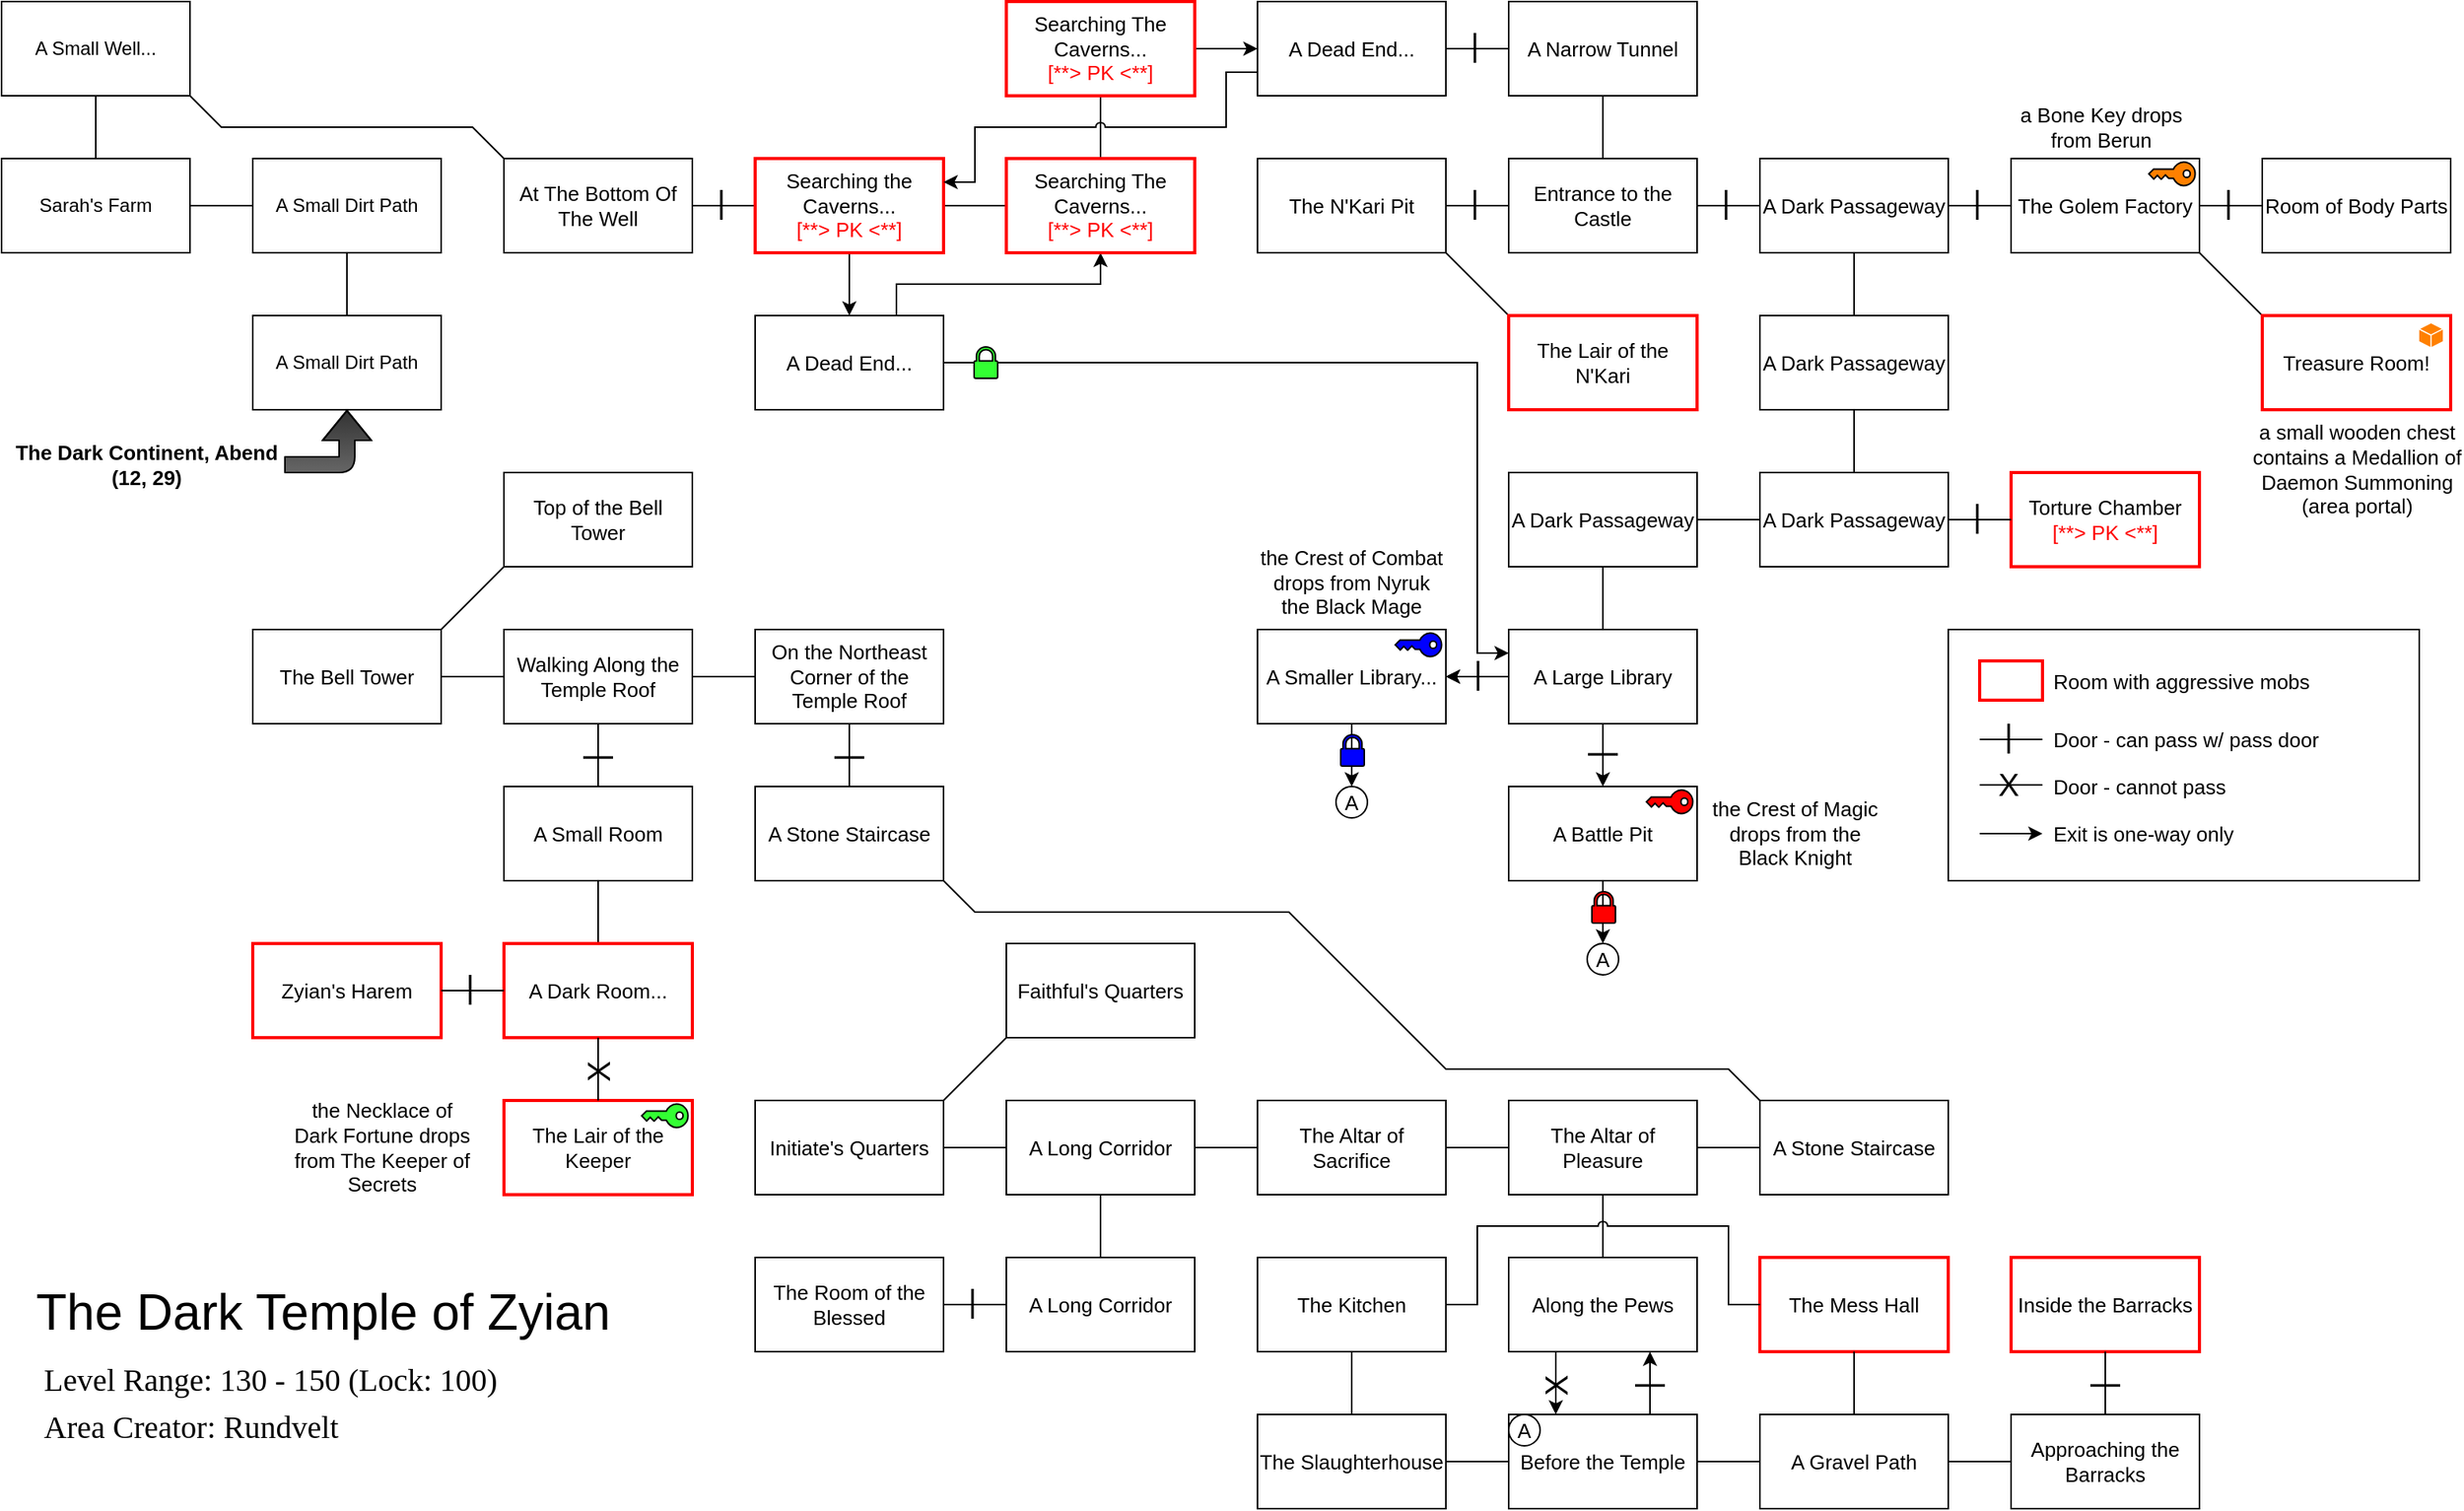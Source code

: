 <mxfile scale="1" border="10">
    <diagram id="r4j8OCH8LPA5-8JfiloW" name="Page-1">
        <mxGraphModel dx="1762" dy="1539" grid="0" gridSize="5" guides="1" tooltips="1" connect="1" arrows="0" fold="1" page="0" pageScale="1" pageWidth="1600" pageHeight="1000" background="#ffffff" math="0" shadow="0">
            <root>
                <mxCell id="0"/>
                <mxCell id="1" parent="0"/>
                <mxCell id="0A_by2eqg8Z_qzjbImg3-26" value="&lt;div style=&quot;font-size: 32px&quot;&gt;The Dark Temple of Zyian&lt;/div&gt;" style="text;html=1;strokeColor=none;fillColor=none;align=left;verticalAlign=middle;whiteSpace=wrap;rounded=0;fontSize=32;fontColor=#000000;" parent="1" vertex="1">
                    <mxGeometry x="20" y="820" width="400" height="30" as="geometry"/>
                </mxCell>
                <mxCell id="205" value="&lt;font style=&quot;font-size: 20px&quot; face=&quot;Tahoma&quot;&gt;Level Range: 130 - 150 (Lock: 100)&lt;/font&gt;" style="text;html=1;strokeColor=none;fillColor=none;align=left;verticalAlign=middle;whiteSpace=wrap;rounded=0;" parent="1" vertex="1">
                    <mxGeometry x="25" y="867" width="355" height="20" as="geometry"/>
                </mxCell>
                <mxCell id="206" value="&lt;font style=&quot;font-size: 20px&quot; face=&quot;Tahoma&quot;&gt;Area Creator: Rundvelt&lt;/font&gt;" style="text;html=1;strokeColor=none;fillColor=none;align=left;verticalAlign=middle;whiteSpace=wrap;rounded=0;" parent="1" vertex="1">
                    <mxGeometry x="25" y="897" width="250" height="20" as="geometry"/>
                </mxCell>
                <mxCell id="258" style="edgeStyle=orthogonalEdgeStyle;rounded=0;orthogonalLoop=1;jettySize=auto;html=1;exitX=0.5;exitY=0;exitDx=0;exitDy=0;entryX=0.5;entryY=1;entryDx=0;entryDy=0;endArrow=none;endFill=0;" edge="1" parent="1" source="255" target="256">
                    <mxGeometry relative="1" as="geometry"/>
                </mxCell>
                <object label="A Small Dirt Path" placeholders="1" room="726" healrate="100" manarate="100" sector="field" tags="nomobs" id="255">
                    <mxCell style="rounded=0;whiteSpace=wrap;html=1;" vertex="1" parent="1">
                        <mxGeometry x="160" y="200" width="120" height="60" as="geometry"/>
                    </mxCell>
                </object>
                <mxCell id="260" style="edgeStyle=orthogonalEdgeStyle;rounded=0;orthogonalLoop=1;jettySize=auto;html=1;exitX=0;exitY=0.5;exitDx=0;exitDy=0;entryX=1;entryY=0.5;entryDx=0;entryDy=0;endArrow=none;endFill=0;" edge="1" parent="1" source="256" target="259">
                    <mxGeometry relative="1" as="geometry"/>
                </mxCell>
                <object label="A Small Dirt Path" placeholders="1" room="727" healrate="100" manarate="100" sector="field" id="256">
                    <mxCell style="rounded=0;whiteSpace=wrap;html=1;" vertex="1" parent="1">
                        <mxGeometry x="160" y="100" width="120" height="60" as="geometry"/>
                    </mxCell>
                </object>
                <mxCell id="262" style="edgeStyle=orthogonalEdgeStyle;rounded=0;orthogonalLoop=1;jettySize=auto;html=1;exitX=0.5;exitY=0;exitDx=0;exitDy=0;entryX=0.5;entryY=1;entryDx=0;entryDy=0;endArrow=none;endFill=0;" edge="1" parent="1" source="259" target="261">
                    <mxGeometry relative="1" as="geometry"/>
                </mxCell>
                <object label="Sarah's Farm" placeholders="1" room="728" healrate="100" manarate="100" sector="field" id="259">
                    <mxCell style="rounded=0;whiteSpace=wrap;html=1;" vertex="1" parent="1">
                        <mxGeometry y="100" width="120" height="60" as="geometry"/>
                    </mxCell>
                </object>
                <mxCell id="426" style="edgeStyle=none;rounded=0;jumpStyle=arc;orthogonalLoop=1;jettySize=auto;html=1;exitX=1;exitY=1;exitDx=0;exitDy=0;entryX=0;entryY=0;entryDx=0;entryDy=0;fontSize=13;startArrow=none;startFill=0;endArrow=none;endFill=0;strokeColor=#000000;fillColor=none;gradientColor=none;" edge="1" parent="1" source="261" target="265">
                    <mxGeometry relative="1" as="geometry">
                        <Array as="points">
                            <mxPoint x="140" y="80"/>
                            <mxPoint x="300" y="80"/>
                        </Array>
                    </mxGeometry>
                </mxCell>
                <object label="A Small Well..." placeholders="1" room="729" healrate="100" manarate="100" sector="field" id="261">
                    <mxCell style="rounded=0;whiteSpace=wrap;html=1;" vertex="1" parent="1">
                        <mxGeometry width="120" height="60" as="geometry"/>
                    </mxCell>
                </object>
                <mxCell id="264" style="edgeStyle=orthogonalEdgeStyle;rounded=1;orthogonalLoop=1;jettySize=auto;html=1;exitX=1;exitY=0.5;exitDx=0;exitDy=0;entryX=0.5;entryY=1;entryDx=0;entryDy=0;fontSize=13;endArrow=block;endFill=0;shape=flexArrow;fillColor=#333333;gradientColor=#666666;" edge="1" parent="1" source="263" target="255">
                    <mxGeometry relative="1" as="geometry"/>
                </mxCell>
                <mxCell id="263" value="The Dark Continent, Abend&lt;br style=&quot;font-size: 13px;&quot;&gt;(12, 29)" style="text;html=1;strokeColor=none;fillColor=none;align=center;verticalAlign=middle;whiteSpace=wrap;rounded=0;fontStyle=1;fontSize=13;" vertex="1" parent="1">
                    <mxGeometry x="5" y="275" width="175" height="40" as="geometry"/>
                </mxCell>
                <object label="At The Bottom Of The Well" placeholders="1" room="730" healrate="100" manarate="100" sector="underground" tags="nomobs" id="265">
                    <mxCell style="rounded=0;whiteSpace=wrap;html=1;fontSize=13;" vertex="1" parent="1">
                        <mxGeometry x="320" y="100" width="120" height="60" as="geometry"/>
                    </mxCell>
                </object>
                <object label="" passable="true" id="275">
                    <mxCell style="endArrow=none;html=1;rounded=0;shadow=0;sketch=0;fontSize=13;jumpStyle=none;jumpSize=6;verticalAlign=middle;horizontal=1;endFill=0;fillColor=none;gradientColor=none;strokeColor=#000000;exitX=1;exitY=0.5;exitDx=0;exitDy=0;entryX=0;entryY=0.5;entryDx=0;entryDy=0;" edge="1" parent="1" source="265" target="277">
                        <mxGeometry relative="1" as="geometry">
                            <mxPoint x="570" y="260" as="sourcePoint"/>
                            <mxPoint x="455" y="185" as="targetPoint"/>
                        </mxGeometry>
                    </mxCell>
                </object>
                <mxCell id="276" value="&lt;div style=&quot;font-size: 20px;&quot;&gt;|&lt;/div&gt;" style="edgeLabel;resizable=0;html=1;align=center;verticalAlign=middle;fontSize=20;strokeColor=#630000;strokeWidth=1;fillColor=#FF0000;gradientColor=none;horizontal=1;labelBackgroundColor=none;direction=south;rotation=0;" connectable="0" vertex="1" parent="275">
                    <mxGeometry relative="1" as="geometry">
                        <mxPoint x="-2" y="-3" as="offset"/>
                    </mxGeometry>
                </mxCell>
                <mxCell id="279" style="edgeStyle=orthogonalEdgeStyle;rounded=0;orthogonalLoop=1;jettySize=auto;html=1;exitX=0.5;exitY=1;exitDx=0;exitDy=0;entryX=0.5;entryY=0;entryDx=0;entryDy=0;fontSize=13;endArrow=classic;endFill=1;strokeColor=#000000;fillColor=none;gradientColor=none;" edge="1" parent="1" source="277" target="278">
                    <mxGeometry relative="1" as="geometry"/>
                </mxCell>
                <mxCell id="421" style="edgeStyle=none;rounded=0;jumpStyle=arc;orthogonalLoop=1;jettySize=auto;html=1;exitX=1;exitY=0.5;exitDx=0;exitDy=0;entryX=0;entryY=0.5;entryDx=0;entryDy=0;fontSize=13;startArrow=none;startFill=0;endArrow=none;endFill=0;strokeColor=#000000;fillColor=none;gradientColor=none;" edge="1" parent="1" source="277" target="281">
                    <mxGeometry relative="1" as="geometry"/>
                </mxCell>
                <object label="Searching the Caverns...&lt;br&gt;&lt;font color=&quot;#ff0000&quot;&gt;[**&amp;gt; PK &amp;lt;**]&lt;/font&gt;" placeholders="1" room="731" healrate="100" manarate="100" sector="cave" tags="prison pk nosummon" id="277">
                    <mxCell style="rounded=0;whiteSpace=wrap;html=1;fontSize=13;strokeColor=#FF0000;strokeWidth=2;" vertex="1" parent="1">
                        <mxGeometry x="480" y="100" width="120" height="60" as="geometry"/>
                    </mxCell>
                </object>
                <mxCell id="283" style="edgeStyle=orthogonalEdgeStyle;rounded=0;orthogonalLoop=1;jettySize=auto;html=1;exitX=0.75;exitY=0;exitDx=0;exitDy=0;entryX=0.5;entryY=1;entryDx=0;entryDy=0;fontSize=13;endArrow=classic;endFill=1;strokeColor=#000000;fillColor=none;gradientColor=none;" edge="1" parent="1" source="278" target="281">
                    <mxGeometry relative="1" as="geometry"/>
                </mxCell>
                <object label="A Dead End..." placeholders="1" room="735" healrate="100" manarate="100" sector="cave" tags="nomobs" id="278">
                    <mxCell style="rounded=0;whiteSpace=wrap;html=1;fontSize=13;" vertex="1" parent="1">
                        <mxGeometry x="480" y="200" width="120" height="60" as="geometry"/>
                    </mxCell>
                </object>
                <mxCell id="285" style="edgeStyle=orthogonalEdgeStyle;rounded=0;orthogonalLoop=1;jettySize=auto;html=1;exitX=0.5;exitY=0;exitDx=0;exitDy=0;entryX=0.5;entryY=1;entryDx=0;entryDy=0;fontSize=13;endArrow=none;endFill=0;strokeColor=#000000;fillColor=none;gradientColor=none;" edge="1" parent="1" source="281" target="284">
                    <mxGeometry relative="1" as="geometry"/>
                </mxCell>
                <object label="Searching The Caverns...&lt;br&gt;&lt;font color=&quot;#ff0000&quot;&gt;[**&amp;gt; PK &amp;lt;**]&lt;/font&gt;" placeholders="1" room="732" healrate="100" manarate="100" sector="cave" tags="norecall prison pk nosummon" id="281">
                    <mxCell style="rounded=0;whiteSpace=wrap;html=1;fontSize=13;strokeColor=#FF0000;strokeWidth=2;" vertex="1" parent="1">
                        <mxGeometry x="640" y="100" width="120" height="60" as="geometry"/>
                    </mxCell>
                </object>
                <mxCell id="287" style="edgeStyle=orthogonalEdgeStyle;rounded=0;orthogonalLoop=1;jettySize=auto;html=1;exitX=1;exitY=0.5;exitDx=0;exitDy=0;entryX=0;entryY=0.5;entryDx=0;entryDy=0;fontSize=13;endArrow=classic;endFill=1;strokeColor=#000000;fillColor=none;gradientColor=none;" edge="1" parent="1" source="284" target="286">
                    <mxGeometry relative="1" as="geometry"/>
                </mxCell>
                <object label="Searching The Caverns...&lt;br&gt;&lt;font color=&quot;#ff0000&quot;&gt;[**&amp;gt; PK &amp;lt;**]&lt;/font&gt;" placeholders="1" room="733" healrate="100" manarate="100" sector="cave" tags="prison pk nosummon" id="284">
                    <mxCell style="rounded=0;whiteSpace=wrap;html=1;fontSize=13;strokeColor=#FF0000;strokeWidth=2;" vertex="1" parent="1">
                        <mxGeometry x="640" width="120" height="60" as="geometry"/>
                    </mxCell>
                </object>
                <mxCell id="288" style="edgeStyle=orthogonalEdgeStyle;rounded=0;orthogonalLoop=1;jettySize=auto;html=1;exitX=0;exitY=0.75;exitDx=0;exitDy=0;entryX=1;entryY=0.25;entryDx=0;entryDy=0;fontSize=13;endArrow=classic;endFill=1;strokeColor=#000000;fillColor=none;gradientColor=none;jumpStyle=arc;" edge="1" parent="1" source="286" target="277">
                    <mxGeometry relative="1" as="geometry">
                        <Array as="points">
                            <mxPoint x="780" y="45"/>
                            <mxPoint x="780" y="80"/>
                            <mxPoint x="620" y="80"/>
                            <mxPoint x="620" y="115"/>
                        </Array>
                    </mxGeometry>
                </mxCell>
                <object label="A Dead End..." placeholders="1" room="734" healrate="100" manarate="100" sector="cave" tags="nomobs nosummon" id="286">
                    <mxCell style="rounded=0;whiteSpace=wrap;html=1;fontSize=13;" vertex="1" parent="1">
                        <mxGeometry x="800" width="120" height="60" as="geometry"/>
                    </mxCell>
                </object>
                <object label="" passable="false" pickable="false" key="??" id="289">
                    <mxCell style="endArrow=classic;html=1;rounded=0;shadow=0;sketch=0;jumpStyle=none;exitX=1;exitY=0.5;exitDx=0;exitDy=0;endFill=1;fontSize=13;fillColor=none;gradientColor=none;strokeColor=#000000;entryX=0;entryY=0.25;entryDx=0;entryDy=0;edgeStyle=orthogonalEdgeStyle;" edge="1" parent="1" source="278" target="328">
                        <mxGeometry relative="1" as="geometry">
                            <mxPoint x="680" y="315" as="sourcePoint"/>
                            <mxPoint x="640" y="230" as="targetPoint"/>
                            <Array as="points">
                                <mxPoint x="940" y="230"/>
                                <mxPoint x="940" y="415"/>
                            </Array>
                        </mxGeometry>
                    </mxCell>
                </object>
                <mxCell id="290" value="" style="shape=mxgraph.office.security.lock_protected;html=1;outlineConnect=0;strokeWidth=1;fillColor=#33FF33;" vertex="1" parent="289">
                    <mxGeometry width="15" height="20" relative="1" as="geometry">
                        <mxPoint x="-253" y="-10" as="offset"/>
                    </mxGeometry>
                </mxCell>
                <object label="" passable="true" id="292">
                    <mxCell style="endArrow=none;html=1;rounded=0;shadow=0;sketch=0;fontSize=13;jumpStyle=none;jumpSize=6;verticalAlign=middle;horizontal=1;endFill=0;fillColor=none;gradientColor=none;strokeColor=#000000;exitX=1;exitY=0.5;exitDx=0;exitDy=0;entryX=0;entryY=0.5;entryDx=0;entryDy=0;" edge="1" parent="1" source="286" target="294">
                        <mxGeometry relative="1" as="geometry">
                            <mxPoint x="835" y="214.5" as="sourcePoint"/>
                            <mxPoint x="965" y="214.5" as="targetPoint"/>
                        </mxGeometry>
                    </mxCell>
                </object>
                <mxCell id="293" value="&lt;div style=&quot;font-size: 20px;&quot;&gt;|&lt;/div&gt;" style="edgeLabel;resizable=0;html=1;align=center;verticalAlign=middle;fontSize=20;strokeColor=#630000;strokeWidth=1;fillColor=#FF0000;gradientColor=none;horizontal=1;labelBackgroundColor=none;direction=south;rotation=0;" connectable="0" vertex="1" parent="292">
                    <mxGeometry relative="1" as="geometry">
                        <mxPoint x="-2" y="-3" as="offset"/>
                    </mxGeometry>
                </mxCell>
                <object label="A Narrow Tunnel" placeholders="1" room="737" healrate="100" manarate="100" sector="underground" id="294">
                    <mxCell style="rounded=0;whiteSpace=wrap;html=1;fontSize=13;" vertex="1" parent="1">
                        <mxGeometry x="960" width="120" height="60" as="geometry"/>
                    </mxCell>
                </object>
                <mxCell id="296" style="edgeStyle=orthogonalEdgeStyle;rounded=0;jumpStyle=arc;orthogonalLoop=1;jettySize=auto;html=1;exitX=0.5;exitY=0;exitDx=0;exitDy=0;entryX=0.5;entryY=1;entryDx=0;entryDy=0;fontSize=13;endArrow=none;endFill=0;strokeColor=#000000;fillColor=none;gradientColor=none;" edge="1" parent="1" source="295" target="294">
                    <mxGeometry relative="1" as="geometry"/>
                </mxCell>
                <object label="Entrance to the Castle" placeholders="1" room="759" healrate="100" manarate="100" sector="underground" tags="nomobs indoors" id="295">
                    <mxCell style="rounded=0;whiteSpace=wrap;html=1;fontSize=13;" vertex="1" parent="1">
                        <mxGeometry x="960" y="100" width="120" height="60" as="geometry"/>
                    </mxCell>
                </object>
                <mxCell id="316" style="rounded=0;jumpStyle=arc;orthogonalLoop=1;jettySize=auto;html=1;exitX=1;exitY=1;exitDx=0;exitDy=0;entryX=0;entryY=0;entryDx=0;entryDy=0;fontSize=13;endArrow=none;endFill=0;strokeColor=#000000;fillColor=none;gradientColor=none;" edge="1" parent="1" source="301" target="307">
                    <mxGeometry relative="1" as="geometry"/>
                </mxCell>
                <object label="The N'Kari Pit" placeholders="1" room="760" healrate="100" manarate="100" sector="cave" id="301">
                    <mxCell style="rounded=0;whiteSpace=wrap;html=1;fontSize=13;" vertex="1" parent="1">
                        <mxGeometry x="800" y="100" width="120" height="60" as="geometry"/>
                    </mxCell>
                </object>
                <object label="A Dark Passageway" placeholders="1" room="762" healrate="100" manarate="100" sector="underground" id="302">
                    <mxCell style="rounded=0;whiteSpace=wrap;html=1;fontSize=13;" vertex="1" parent="1">
                        <mxGeometry x="1120" y="100" width="120" height="60" as="geometry"/>
                    </mxCell>
                </object>
                <object label="" passable="true" id="303">
                    <mxCell style="endArrow=none;html=1;rounded=0;shadow=0;sketch=0;fontSize=13;jumpStyle=none;jumpSize=6;verticalAlign=middle;horizontal=1;endFill=0;fillColor=none;gradientColor=none;strokeColor=#000000;exitX=1;exitY=0.5;exitDx=0;exitDy=0;entryX=0;entryY=0.5;entryDx=0;entryDy=0;" edge="1" parent="1" source="301" target="295">
                        <mxGeometry relative="1" as="geometry">
                            <mxPoint x="635" y="330" as="sourcePoint"/>
                            <mxPoint x="765" y="330" as="targetPoint"/>
                        </mxGeometry>
                    </mxCell>
                </object>
                <mxCell id="304" value="&lt;div style=&quot;font-size: 20px;&quot;&gt;|&lt;/div&gt;" style="edgeLabel;resizable=0;html=1;align=center;verticalAlign=middle;fontSize=20;strokeColor=#630000;strokeWidth=1;fillColor=#FF0000;gradientColor=none;horizontal=1;labelBackgroundColor=none;direction=south;rotation=0;" connectable="0" vertex="1" parent="303">
                    <mxGeometry relative="1" as="geometry">
                        <mxPoint x="-2" y="-3" as="offset"/>
                    </mxGeometry>
                </mxCell>
                <object label="" passable="true" id="305">
                    <mxCell style="endArrow=none;html=1;rounded=0;shadow=0;sketch=0;fontSize=13;jumpStyle=none;jumpSize=6;verticalAlign=middle;horizontal=1;endFill=0;fillColor=none;gradientColor=none;strokeColor=#000000;exitX=1;exitY=0.5;exitDx=0;exitDy=0;entryX=0;entryY=0.5;entryDx=0;entryDy=0;" edge="1" parent="1" source="295" target="302">
                        <mxGeometry relative="1" as="geometry">
                            <mxPoint x="635" y="330" as="sourcePoint"/>
                            <mxPoint x="765" y="330" as="targetPoint"/>
                        </mxGeometry>
                    </mxCell>
                </object>
                <mxCell id="306" value="&lt;div style=&quot;font-size: 20px;&quot;&gt;|&lt;/div&gt;" style="edgeLabel;resizable=0;html=1;align=center;verticalAlign=middle;fontSize=20;strokeColor=#630000;strokeWidth=1;fillColor=#FF0000;gradientColor=none;horizontal=1;labelBackgroundColor=none;direction=south;rotation=0;" connectable="0" vertex="1" parent="305">
                    <mxGeometry relative="1" as="geometry">
                        <mxPoint x="-2" y="-3" as="offset"/>
                    </mxGeometry>
                </mxCell>
                <object label="The Lair of the N'Kari" placeholders="1" room="761" healrate="100" manarate="100" sector="inside" id="307">
                    <mxCell style="rounded=0;whiteSpace=wrap;html=1;fontSize=13;strokeColor=#FF0000;strokeWidth=2;" vertex="1" parent="1">
                        <mxGeometry x="960" y="200" width="120" height="60" as="geometry"/>
                    </mxCell>
                </object>
                <mxCell id="315" style="edgeStyle=none;rounded=0;jumpStyle=arc;orthogonalLoop=1;jettySize=auto;html=1;exitX=1;exitY=1;exitDx=0;exitDy=0;entryX=0;entryY=0;entryDx=0;entryDy=0;fontSize=13;endArrow=none;endFill=0;strokeColor=#000000;fillColor=none;gradientColor=none;" edge="1" parent="1" source="310" target="314">
                    <mxGeometry relative="1" as="geometry"/>
                </mxCell>
                <object label="The Golem Factory" placeholders="1" room="763" healrate="100" manarate="100" sector="underground" tags="indoors" id="310">
                    <mxCell style="rounded=0;whiteSpace=wrap;html=1;fontSize=13;strokeWidth=1;" vertex="1" parent="1">
                        <mxGeometry x="1280" y="100" width="120" height="60" as="geometry"/>
                    </mxCell>
                </object>
                <object label="" passable="true" id="311">
                    <mxCell style="endArrow=none;html=1;rounded=0;shadow=0;sketch=0;fontSize=13;jumpStyle=none;jumpSize=6;verticalAlign=middle;horizontal=1;endFill=0;fillColor=none;gradientColor=none;strokeColor=#000000;exitX=1;exitY=0.5;exitDx=0;exitDy=0;entryX=0;entryY=0.5;entryDx=0;entryDy=0;" edge="1" parent="1" source="302" target="310">
                        <mxGeometry relative="1" as="geometry">
                            <mxPoint x="1055" y="320" as="sourcePoint"/>
                            <mxPoint x="1185" y="320" as="targetPoint"/>
                        </mxGeometry>
                    </mxCell>
                </object>
                <mxCell id="312" value="&lt;div style=&quot;font-size: 20px;&quot;&gt;|&lt;/div&gt;" style="edgeLabel;resizable=0;html=1;align=center;verticalAlign=middle;fontSize=20;strokeColor=#630000;strokeWidth=1;fillColor=#FF0000;gradientColor=none;horizontal=1;labelBackgroundColor=none;direction=south;rotation=0;" connectable="0" vertex="1" parent="311">
                    <mxGeometry relative="1" as="geometry">
                        <mxPoint x="-2" y="-3" as="offset"/>
                    </mxGeometry>
                </mxCell>
                <mxCell id="320" style="edgeStyle=none;rounded=0;jumpStyle=arc;orthogonalLoop=1;jettySize=auto;html=1;exitX=0.5;exitY=0;exitDx=0;exitDy=0;entryX=0.5;entryY=1;entryDx=0;entryDy=0;fontSize=13;endArrow=none;endFill=0;strokeColor=#000000;fillColor=none;gradientColor=none;" edge="1" parent="1" source="313" target="302">
                    <mxGeometry relative="1" as="geometry"/>
                </mxCell>
                <object label="A Dark Passageway" placeholders="1" room="765" healrate="100" manarate="100" sector="underground" id="313">
                    <mxCell style="rounded=0;whiteSpace=wrap;html=1;fontSize=13;strokeColor=#000000;strokeWidth=1;" vertex="1" parent="1">
                        <mxGeometry x="1120" y="200" width="120" height="60" as="geometry"/>
                    </mxCell>
                </object>
                <object label="Treasure Room!" placeholders="1" room="772" healrate="100" manarate="100" sector="inside" id="314">
                    <mxCell style="rounded=0;whiteSpace=wrap;html=1;fontSize=13;strokeWidth=2;strokeColor=#FF0000;" vertex="1" parent="1">
                        <mxGeometry x="1440" y="200" width="120" height="60" as="geometry"/>
                    </mxCell>
                </object>
                <object label="Room of Body Parts" placeholders="1" room="738" healrate="100" manarate="100" sector="underground" tags="nomobs indoors" id="317">
                    <mxCell style="rounded=0;whiteSpace=wrap;html=1;fontSize=13;strokeColor=#000000;strokeWidth=1;" vertex="1" parent="1">
                        <mxGeometry x="1440" y="100" width="120" height="60" as="geometry"/>
                    </mxCell>
                </object>
                <object label="" passable="true" id="318">
                    <mxCell style="endArrow=none;html=1;rounded=0;shadow=0;sketch=0;fontSize=13;jumpStyle=none;jumpSize=6;verticalAlign=middle;horizontal=1;endFill=0;fillColor=none;gradientColor=none;strokeColor=#000000;exitX=1;exitY=0.5;exitDx=0;exitDy=0;entryX=0;entryY=0.5;entryDx=0;entryDy=0;" edge="1" parent="1" source="310" target="317">
                        <mxGeometry relative="1" as="geometry">
                            <mxPoint x="1055" y="320" as="sourcePoint"/>
                            <mxPoint x="1185" y="320" as="targetPoint"/>
                        </mxGeometry>
                    </mxCell>
                </object>
                <mxCell id="319" value="&lt;div style=&quot;font-size: 20px;&quot;&gt;|&lt;/div&gt;" style="edgeLabel;resizable=0;html=1;align=center;verticalAlign=middle;fontSize=20;strokeColor=#630000;strokeWidth=1;fillColor=#FF0000;gradientColor=none;horizontal=1;labelBackgroundColor=none;direction=south;rotation=0;" connectable="0" vertex="1" parent="318">
                    <mxGeometry relative="1" as="geometry">
                        <mxPoint x="-2" y="-3" as="offset"/>
                    </mxGeometry>
                </mxCell>
                <mxCell id="322" style="edgeStyle=none;rounded=0;jumpStyle=arc;orthogonalLoop=1;jettySize=auto;html=1;exitX=0.5;exitY=0;exitDx=0;exitDy=0;entryX=0.5;entryY=1;entryDx=0;entryDy=0;fontSize=13;endArrow=none;endFill=0;strokeColor=#000000;fillColor=none;gradientColor=none;" edge="1" parent="1" source="321" target="313">
                    <mxGeometry relative="1" as="geometry"/>
                </mxCell>
                <object label="A Dark Passageway" placeholders="1" room="766" healrate="100" manarate="100" sector="underground" id="321">
                    <mxCell style="rounded=0;whiteSpace=wrap;html=1;fontSize=13;strokeColor=#000000;strokeWidth=1;" vertex="1" parent="1">
                        <mxGeometry x="1120" y="300" width="120" height="60" as="geometry"/>
                    </mxCell>
                </object>
                <object label="Torture Chamber&lt;br&gt;&lt;font color=&quot;#ff0000&quot;&gt;[**&amp;gt; PK &amp;lt;**]&lt;/font&gt;" placeholders="1" room="767" healrate="100" manarate="100" sector="underground" tags="indoors norecall prison pk" id="323">
                    <mxCell style="rounded=0;whiteSpace=wrap;html=1;fontSize=13;strokeWidth=2;strokeColor=#FF0000;" vertex="1" parent="1">
                        <mxGeometry x="1280" y="300" width="120" height="60" as="geometry"/>
                    </mxCell>
                </object>
                <object label="" passable="true" id="324">
                    <mxCell style="endArrow=none;html=1;rounded=0;shadow=0;sketch=0;fontSize=13;jumpStyle=none;jumpSize=6;verticalAlign=middle;horizontal=1;endFill=0;fillColor=none;gradientColor=none;strokeColor=#000000;entryX=0;entryY=0.5;entryDx=0;entryDy=0;exitX=1;exitY=0.5;exitDx=0;exitDy=0;" edge="1" parent="1" source="321" target="323">
                        <mxGeometry relative="1" as="geometry">
                            <mxPoint x="1255" y="435" as="sourcePoint"/>
                            <mxPoint x="1185" y="320" as="targetPoint"/>
                        </mxGeometry>
                    </mxCell>
                </object>
                <mxCell id="325" value="&lt;div style=&quot;font-size: 20px;&quot;&gt;|&lt;/div&gt;" style="edgeLabel;resizable=0;html=1;align=center;verticalAlign=middle;fontSize=20;strokeColor=#630000;strokeWidth=1;fillColor=#FF0000;gradientColor=none;horizontal=1;labelBackgroundColor=none;direction=south;rotation=0;" connectable="0" vertex="1" parent="324">
                    <mxGeometry relative="1" as="geometry">
                        <mxPoint x="-2" y="-3" as="offset"/>
                    </mxGeometry>
                </mxCell>
                <mxCell id="327" style="edgeStyle=none;rounded=0;jumpStyle=arc;orthogonalLoop=1;jettySize=auto;html=1;exitX=1;exitY=0.5;exitDx=0;exitDy=0;entryX=0;entryY=0.5;entryDx=0;entryDy=0;fontSize=13;endArrow=none;endFill=0;strokeColor=#000000;fillColor=none;gradientColor=none;" edge="1" parent="1" source="326" target="321">
                    <mxGeometry relative="1" as="geometry"/>
                </mxCell>
                <mxCell id="329" style="edgeStyle=none;rounded=0;jumpStyle=arc;orthogonalLoop=1;jettySize=auto;html=1;exitX=0.5;exitY=1;exitDx=0;exitDy=0;entryX=0.5;entryY=0;entryDx=0;entryDy=0;fontSize=13;endArrow=none;endFill=0;strokeColor=#000000;fillColor=none;gradientColor=none;" edge="1" parent="1" source="326" target="328">
                    <mxGeometry relative="1" as="geometry"/>
                </mxCell>
                <object label="A Dark Passageway" placeholders="1" room="768" healrate="100" manarate="100" sector="underground" id="326">
                    <mxCell style="rounded=0;whiteSpace=wrap;html=1;fontSize=13;strokeWidth=1;" vertex="1" parent="1">
                        <mxGeometry x="960" y="300" width="120" height="60" as="geometry"/>
                    </mxCell>
                </object>
                <mxCell id="345" value="" style="edgeStyle=orthogonalEdgeStyle;rounded=0;jumpStyle=arc;orthogonalLoop=1;jettySize=auto;html=1;fontSize=13;endArrow=classic;endFill=1;strokeColor=#000000;fillColor=none;gradientColor=none;entryX=1;entryY=0.5;entryDx=0;entryDy=0;" edge="1" parent="1" source="328" target="331">
                    <mxGeometry relative="1" as="geometry">
                        <mxPoint x="860.5" y="467" as="targetPoint"/>
                    </mxGeometry>
                </mxCell>
                <object label="A Large Library" placeholders="1" room="736" healrate="100" manarate="100" sector="underground" tags="nomobs" id="328">
                    <mxCell style="rounded=0;whiteSpace=wrap;html=1;fontSize=13;strokeColor=#000000;strokeWidth=1;" vertex="1" parent="1">
                        <mxGeometry x="960" y="400" width="120" height="60" as="geometry"/>
                    </mxCell>
                </object>
                <object label="A Battle Pit" placeholders="1" room="740" healrate="0" manarate="0" sector="underground" id="330">
                    <mxCell style="rounded=0;whiteSpace=wrap;html=1;fontSize=13;strokeColor=#000000;strokeWidth=1;" vertex="1" parent="1">
                        <mxGeometry x="960" y="500" width="120" height="60" as="geometry"/>
                    </mxCell>
                </object>
                <object label="A Smaller Library..." placeholders="1" room="739" healrate="0" manarate="0" sector="underground" id="331">
                    <mxCell style="rounded=0;whiteSpace=wrap;html=1;fontSize=13;strokeColor=#000000;strokeWidth=1;" vertex="1" parent="1">
                        <mxGeometry x="800" y="400" width="120" height="60" as="geometry"/>
                    </mxCell>
                </object>
                <mxCell id="332" value="" style="endArrow=classic;html=1;rounded=0;shadow=0;sketch=0;fontSize=13;jumpStyle=none;jumpSize=6;verticalAlign=middle;horizontal=1;endFill=1;fillColor=none;gradientColor=none;strokeColor=#000000;exitX=0.5;exitY=1;exitDx=0;exitDy=0;entryX=0.5;entryY=0;entryDx=0;entryDy=0;" edge="1" parent="1" source="328" target="330">
                    <mxGeometry relative="1" as="geometry">
                        <mxPoint x="1120" y="365" as="sourcePoint"/>
                        <mxPoint x="1210" y="490" as="targetPoint"/>
                    </mxGeometry>
                </mxCell>
                <mxCell id="333" value="&lt;div style=&quot;font-size: 20px;&quot;&gt;|&lt;/div&gt;" style="edgeLabel;resizable=0;html=1;align=center;verticalAlign=middle;fontSize=20;strokeColor=#630000;strokeWidth=1;fillColor=#FF0000;gradientColor=none;horizontal=1;labelBackgroundColor=none;direction=south;rotation=-90;" connectable="0" vertex="1" parent="332">
                    <mxGeometry relative="1" as="geometry">
                        <mxPoint x="-3" as="offset"/>
                    </mxGeometry>
                </mxCell>
                <mxCell id="334" value="" style="endArrow=classic;html=1;rounded=0;shadow=0;sketch=0;fontSize=13;jumpStyle=none;jumpSize=6;verticalAlign=middle;horizontal=1;endFill=1;fillColor=none;gradientColor=none;strokeColor=#000000;entryX=1;entryY=0.5;entryDx=0;entryDy=0;exitX=0;exitY=0.5;exitDx=0;exitDy=0;" edge="1" parent="1" source="328" target="331">
                    <mxGeometry relative="1" as="geometry">
                        <mxPoint x="1185" y="315" as="sourcePoint"/>
                        <mxPoint x="1055" y="315" as="targetPoint"/>
                    </mxGeometry>
                </mxCell>
                <mxCell id="335" value="&lt;div style=&quot;font-size: 20px;&quot;&gt;|&lt;/div&gt;" style="edgeLabel;resizable=0;html=1;align=center;verticalAlign=middle;fontSize=20;strokeColor=#630000;strokeWidth=1;fillColor=#FF0000;gradientColor=none;horizontal=1;labelBackgroundColor=none;direction=south;rotation=0;" connectable="0" vertex="1" parent="334">
                    <mxGeometry relative="1" as="geometry">
                        <mxPoint y="-3" as="offset"/>
                    </mxGeometry>
                </mxCell>
                <mxCell id="336" value="" style="pointerEvents=1;shadow=0;dashed=0;html=1;labelPosition=center;verticalLabelPosition=bottom;verticalAlign=top;outlineConnect=0;align=center;shape=mxgraph.office.security.key_permissions;fontSize=13;rotation=90;fillColor=#FF0000;" vertex="1" parent="1">
                    <mxGeometry x="1055" y="495" width="15" height="29.5" as="geometry"/>
                </mxCell>
                <mxCell id="337" value="the Crest of Magic drops from the Black Knight" style="text;html=1;strokeColor=none;fillColor=none;align=center;verticalAlign=middle;whiteSpace=wrap;rounded=0;fontSize=13;" vertex="1" parent="1">
                    <mxGeometry x="1085" y="505" width="115" height="50" as="geometry"/>
                </mxCell>
                <object label="" key="the Crest of Magic" passable="false" pickable="false" id="339">
                    <mxCell style="endArrow=classic;html=1;rounded=0;shadow=0;sketch=0;jumpStyle=none;exitX=0.5;exitY=1;exitDx=0;exitDy=0;entryX=0.5;entryY=0;entryDx=0;entryDy=0;endFill=1;fontSize=13;fillColor=none;gradientColor=none;strokeColor=#000000;" edge="1" parent="1" source="330" target="341">
                        <mxGeometry relative="1" as="geometry">
                            <mxPoint x="770" y="585" as="sourcePoint"/>
                            <mxPoint x="1020" y="600" as="targetPoint"/>
                        </mxGeometry>
                    </mxCell>
                </object>
                <mxCell id="340" value="" style="shape=mxgraph.office.security.lock_protected;html=1;outlineConnect=0;strokeWidth=1;fillColor=#FF0000;" vertex="1" parent="339">
                    <mxGeometry width="15" height="20" relative="1" as="geometry">
                        <mxPoint x="-7" y="-13" as="offset"/>
                    </mxGeometry>
                </mxCell>
                <mxCell id="341" value="A" style="ellipse;whiteSpace=wrap;html=1;aspect=fixed;strokeColor=#000000;strokeWidth=1;fillColor=none;gradientColor=none;fontSize=13;" vertex="1" parent="1">
                    <mxGeometry x="1010" y="600" width="20" height="20" as="geometry"/>
                </mxCell>
                <mxCell id="342" value="A" style="ellipse;whiteSpace=wrap;html=1;aspect=fixed;strokeColor=#000000;strokeWidth=1;fillColor=none;gradientColor=none;fontSize=13;" vertex="1" parent="1">
                    <mxGeometry x="850" y="500" width="20" height="20" as="geometry"/>
                </mxCell>
                <object label="" key="the Crest of Combat" passable="false" pickable="true" id="346">
                    <mxCell style="endArrow=classic;html=1;rounded=0;shadow=0;sketch=0;jumpStyle=none;exitX=0.5;exitY=1;exitDx=0;exitDy=0;entryX=0.5;entryY=0;entryDx=0;entryDy=0;endFill=1;fontSize=13;fillColor=none;gradientColor=none;strokeColor=#000000;" edge="1" parent="1" source="331" target="342">
                        <mxGeometry relative="1" as="geometry">
                            <mxPoint x="695" y="365" as="sourcePoint"/>
                            <mxPoint x="875" y="365" as="targetPoint"/>
                        </mxGeometry>
                    </mxCell>
                </object>
                <mxCell id="347" value="" style="shape=mxgraph.office.security.lock_protected;html=1;outlineConnect=0;strokeWidth=1;fillColor=#0000FF;" vertex="1" parent="346">
                    <mxGeometry width="15" height="20" relative="1" as="geometry">
                        <mxPoint x="-7" y="-13" as="offset"/>
                    </mxGeometry>
                </mxCell>
                <mxCell id="348" value="" style="pointerEvents=1;shadow=0;dashed=0;html=1;labelPosition=center;verticalLabelPosition=bottom;verticalAlign=top;outlineConnect=0;align=center;shape=mxgraph.office.security.key_permissions;fontSize=13;rotation=90;fillColor=#0000FF;" vertex="1" parent="1">
                    <mxGeometry x="895" y="395" width="15" height="29.5" as="geometry"/>
                </mxCell>
                <mxCell id="362" style="edgeStyle=orthogonalEdgeStyle;rounded=0;jumpStyle=arc;orthogonalLoop=1;jettySize=auto;html=1;exitX=1;exitY=0.5;exitDx=0;exitDy=0;entryX=0;entryY=0.5;entryDx=0;entryDy=0;fontSize=13;startArrow=none;startFill=0;endArrow=none;endFill=0;strokeColor=#000000;fillColor=none;gradientColor=none;" edge="1" parent="1" source="349" target="361">
                    <mxGeometry relative="1" as="geometry"/>
                </mxCell>
                <object label="Before the Temple" placeholders="1" room="745" healrate="100" manarate="100" sector="inside" tags="nomobs indoors nosummon" id="349">
                    <mxCell style="rounded=0;whiteSpace=wrap;html=1;fontSize=13;strokeColor=#000000;strokeWidth=1;" vertex="1" parent="1">
                        <mxGeometry x="960" y="900" width="120" height="60" as="geometry"/>
                    </mxCell>
                </object>
                <object label="" passable="true" id="350">
                    <mxCell style="endArrow=classic;html=1;rounded=0;shadow=0;sketch=0;fontSize=13;jumpStyle=none;jumpSize=6;verticalAlign=middle;horizontal=1;endFill=1;fillColor=none;gradientColor=none;strokeColor=#000000;exitX=0.75;exitY=0;exitDx=0;exitDy=0;entryX=0.75;entryY=1;entryDx=0;entryDy=0;entryPerimeter=0;" edge="1" parent="1" source="349" target="369">
                        <mxGeometry relative="1" as="geometry">
                            <mxPoint x="1045" y="865" as="sourcePoint"/>
                            <mxPoint x="1050" y="820" as="targetPoint"/>
                        </mxGeometry>
                    </mxCell>
                </object>
                <mxCell id="351" value="&lt;div style=&quot;font-size: 20px;&quot;&gt;|&lt;/div&gt;" style="edgeLabel;resizable=0;html=1;align=center;verticalAlign=middle;fontSize=20;strokeColor=#630000;strokeWidth=1;fillColor=#FF0000;gradientColor=none;horizontal=1;labelBackgroundColor=none;direction=south;rotation=-90;" connectable="0" vertex="1" parent="350">
                    <mxGeometry relative="1" as="geometry">
                        <mxPoint x="-3" y="2" as="offset"/>
                    </mxGeometry>
                </mxCell>
                <mxCell id="352" value="" style="endArrow=classic;html=1;rounded=0;shadow=0;sketch=0;fontSize=13;jumpStyle=none;jumpSize=6;verticalAlign=middle;horizontal=1;endFill=1;fillColor=none;gradientColor=none;strokeColor=#000000;entryX=0.25;entryY=0;entryDx=0;entryDy=0;exitX=0.25;exitY=1;exitDx=0;exitDy=0;" edge="1" parent="1" source="369" target="349">
                    <mxGeometry relative="1" as="geometry">
                        <mxPoint x="990" y="820" as="sourcePoint"/>
                        <mxPoint x="1025" y="715" as="targetPoint"/>
                    </mxGeometry>
                </mxCell>
                <mxCell id="353" value="&lt;div style=&quot;font-size: 20px&quot;&gt;X&lt;/div&gt;" style="edgeLabel;resizable=0;html=1;align=center;verticalAlign=middle;fontSize=20;strokeColor=#630000;strokeWidth=1;fillColor=#FF0000;gradientColor=none;horizontal=1;labelBackgroundColor=none;direction=south;rotation=-90;" connectable="0" vertex="1" parent="352">
                    <mxGeometry relative="1" as="geometry">
                        <mxPoint x="-1" y="2" as="offset"/>
                    </mxGeometry>
                </mxCell>
                <mxCell id="356" style="edgeStyle=orthogonalEdgeStyle;rounded=0;jumpStyle=arc;orthogonalLoop=1;jettySize=auto;html=1;exitX=1;exitY=0.5;exitDx=0;exitDy=0;entryX=0;entryY=0.5;entryDx=0;entryDy=0;fontSize=13;startArrow=none;startFill=0;endArrow=none;endFill=0;strokeColor=#000000;fillColor=none;gradientColor=none;" edge="1" parent="1" source="355" target="349">
                    <mxGeometry relative="1" as="geometry"/>
                </mxCell>
                <mxCell id="358" style="edgeStyle=orthogonalEdgeStyle;rounded=0;jumpStyle=arc;orthogonalLoop=1;jettySize=auto;html=1;exitX=0.5;exitY=0;exitDx=0;exitDy=0;entryX=0.5;entryY=1;entryDx=0;entryDy=0;fontSize=13;startArrow=none;startFill=0;endArrow=none;endFill=0;strokeColor=#000000;fillColor=none;gradientColor=none;" edge="1" parent="1" source="355" target="357">
                    <mxGeometry relative="1" as="geometry"/>
                </mxCell>
                <object label="The Slaughterhouse" placeholders="1" room="750" healrate="100" manarate="100" sector="inside" tags="nosummon" id="355">
                    <mxCell style="rounded=0;whiteSpace=wrap;html=1;fontSize=13;strokeColor=#000000;strokeWidth=1;" vertex="1" parent="1">
                        <mxGeometry x="800" y="900" width="120" height="60" as="geometry"/>
                    </mxCell>
                </object>
                <object label="The Kitchen" placeholders="1" room="749" healrate="100" manarate="100" sector="inside" tags="indoors nosummon" id="357">
                    <mxCell style="rounded=0;whiteSpace=wrap;html=1;fontSize=13;strokeColor=#000000;strokeWidth=1;" vertex="1" parent="1">
                        <mxGeometry x="800" y="800" width="120" height="60" as="geometry"/>
                    </mxCell>
                </object>
                <object label="The Mess Hall" placeholders="1" room="741" healrate="0" manarate="0" sector="inside" tags="norecall prison" id="359">
                    <mxCell style="rounded=0;whiteSpace=wrap;html=1;fontSize=13;strokeWidth=2;strokeColor=#FF0000;" vertex="1" parent="1">
                        <mxGeometry x="1120" y="800" width="120" height="60" as="geometry"/>
                    </mxCell>
                </object>
                <mxCell id="363" style="edgeStyle=orthogonalEdgeStyle;rounded=0;jumpStyle=arc;orthogonalLoop=1;jettySize=auto;html=1;exitX=0.5;exitY=0;exitDx=0;exitDy=0;entryX=0.5;entryY=1;entryDx=0;entryDy=0;fontSize=13;startArrow=none;startFill=0;endArrow=none;endFill=0;strokeColor=#000000;fillColor=none;gradientColor=none;" edge="1" parent="1" source="361" target="359">
                    <mxGeometry relative="1" as="geometry"/>
                </mxCell>
                <mxCell id="365" style="edgeStyle=orthogonalEdgeStyle;rounded=0;jumpStyle=arc;orthogonalLoop=1;jettySize=auto;html=1;exitX=1;exitY=0.5;exitDx=0;exitDy=0;entryX=0;entryY=0.5;entryDx=0;entryDy=0;fontSize=13;startArrow=none;startFill=0;endArrow=none;endFill=0;strokeColor=#000000;fillColor=none;gradientColor=none;" edge="1" parent="1" source="361" target="364">
                    <mxGeometry relative="1" as="geometry"/>
                </mxCell>
                <object label="A Gravel Path" placeholders="1" room="742" healrate="0" manarate="0" sector="inside" tags="nosummon" id="361">
                    <mxCell style="rounded=0;whiteSpace=wrap;html=1;fontSize=13;strokeColor=#000000;strokeWidth=1;" vertex="1" parent="1">
                        <mxGeometry x="1120" y="900" width="120" height="60" as="geometry"/>
                    </mxCell>
                </object>
                <object label="Approaching the Barracks" placeholders="1" room="743" healrate="0" manarate="0" sector="inside" tags="nosummon" id="364">
                    <mxCell style="rounded=0;whiteSpace=wrap;html=1;fontSize=13;strokeColor=#000000;strokeWidth=1;" vertex="1" parent="1">
                        <mxGeometry x="1280" y="900" width="120" height="60" as="geometry"/>
                    </mxCell>
                </object>
                <object label="Inside the Barracks" placeholders="1" room="744" healrate="0" manarate="0" sector="inside" tags="nosummon" id="366">
                    <mxCell style="rounded=0;whiteSpace=wrap;html=1;fontSize=13;strokeWidth=2;strokeColor=#FF0000;" vertex="1" parent="1">
                        <mxGeometry x="1280" y="800" width="120" height="60" as="geometry"/>
                    </mxCell>
                </object>
                <object label="" passable="true" id="367">
                    <mxCell style="endArrow=none;html=1;rounded=0;shadow=0;sketch=0;fontSize=13;jumpStyle=none;jumpSize=6;verticalAlign=middle;horizontal=1;endFill=0;fillColor=none;gradientColor=none;strokeColor=#000000;entryX=0.5;entryY=1;entryDx=0;entryDy=0;exitX=0.5;exitY=0;exitDx=0;exitDy=0;" edge="1" parent="1" source="364" target="366">
                        <mxGeometry relative="1" as="geometry">
                            <mxPoint x="1025" y="795" as="sourcePoint"/>
                            <mxPoint x="1025" y="695" as="targetPoint"/>
                        </mxGeometry>
                    </mxCell>
                </object>
                <mxCell id="368" value="&lt;div style=&quot;font-size: 20px;&quot;&gt;|&lt;/div&gt;" style="edgeLabel;resizable=0;html=1;align=center;verticalAlign=middle;fontSize=20;strokeColor=#630000;strokeWidth=1;fillColor=#FF0000;gradientColor=none;horizontal=1;labelBackgroundColor=none;direction=south;rotation=-90;" connectable="0" vertex="1" parent="367">
                    <mxGeometry relative="1" as="geometry">
                        <mxPoint x="-3" y="2" as="offset"/>
                    </mxGeometry>
                </mxCell>
                <mxCell id="371" style="edgeStyle=orthogonalEdgeStyle;rounded=0;jumpStyle=arc;orthogonalLoop=1;jettySize=auto;html=1;exitX=0.5;exitY=0;exitDx=0;exitDy=0;entryX=0.5;entryY=1;entryDx=0;entryDy=0;fontSize=13;startArrow=none;startFill=0;endArrow=none;endFill=0;strokeColor=#000000;fillColor=none;gradientColor=none;" edge="1" parent="1" source="369" target="370">
                    <mxGeometry relative="1" as="geometry"/>
                </mxCell>
                <object label="Along the Pews" placeholders="1" room="746" healrate="100" manarate="100" sector="inside" id="369">
                    <mxCell style="rounded=0;whiteSpace=wrap;html=1;fontSize=13;strokeColor=#000000;strokeWidth=1;" vertex="1" parent="1">
                        <mxGeometry x="960" y="800" width="120" height="60" as="geometry"/>
                    </mxCell>
                </object>
                <mxCell id="380" style="edgeStyle=orthogonalEdgeStyle;rounded=0;jumpStyle=arc;orthogonalLoop=1;jettySize=auto;html=1;exitX=1;exitY=0.5;exitDx=0;exitDy=0;entryX=0;entryY=0.5;entryDx=0;entryDy=0;fontSize=13;startArrow=none;startFill=0;endArrow=none;endFill=0;strokeColor=#000000;fillColor=none;gradientColor=none;" edge="1" parent="1" source="370" target="377">
                    <mxGeometry relative="1" as="geometry"/>
                </mxCell>
                <object label="The Altar of Pleasure" placeholders="1" room="747" healrate="100" manarate="100" sector="inside" tags="nosummon" id="370">
                    <mxCell style="rounded=0;whiteSpace=wrap;html=1;fontSize=13;strokeColor=#000000;strokeWidth=1;" vertex="1" parent="1">
                        <mxGeometry x="960" y="700" width="120" height="60" as="geometry"/>
                    </mxCell>
                </object>
                <mxCell id="360" style="edgeStyle=orthogonalEdgeStyle;rounded=0;jumpStyle=arc;orthogonalLoop=1;jettySize=auto;html=1;exitX=1;exitY=0.5;exitDx=0;exitDy=0;entryX=0;entryY=0.5;entryDx=0;entryDy=0;fontSize=13;startArrow=none;startFill=0;endArrow=none;endFill=0;strokeColor=#000000;fillColor=none;gradientColor=none;" edge="1" parent="1" source="357" target="359">
                    <mxGeometry relative="1" as="geometry">
                        <Array as="points">
                            <mxPoint x="940" y="830"/>
                            <mxPoint x="940" y="780"/>
                            <mxPoint x="1100" y="780"/>
                            <mxPoint x="1100" y="830"/>
                        </Array>
                    </mxGeometry>
                </mxCell>
                <mxCell id="379" style="edgeStyle=orthogonalEdgeStyle;rounded=0;jumpStyle=arc;orthogonalLoop=1;jettySize=auto;html=1;exitX=1;exitY=0.5;exitDx=0;exitDy=0;entryX=0;entryY=0.5;entryDx=0;entryDy=0;fontSize=13;startArrow=none;startFill=0;endArrow=none;endFill=0;strokeColor=#000000;fillColor=none;gradientColor=none;" edge="1" parent="1" source="372" target="370">
                    <mxGeometry relative="1" as="geometry"/>
                </mxCell>
                <object label="The Altar of Sacrifice" placeholders="1" room="758" healrate="100" manarate="100" sector="inside" tags="nosummon" id="372">
                    <mxCell style="rounded=0;whiteSpace=wrap;html=1;fontSize=13;strokeColor=#000000;strokeWidth=1;" vertex="1" parent="1">
                        <mxGeometry x="800" y="700" width="120" height="60" as="geometry"/>
                    </mxCell>
                </object>
                <mxCell id="381" style="edgeStyle=orthogonalEdgeStyle;rounded=0;jumpStyle=arc;orthogonalLoop=1;jettySize=auto;html=1;exitX=1;exitY=0.5;exitDx=0;exitDy=0;entryX=0;entryY=0.5;entryDx=0;entryDy=0;fontSize=13;startArrow=none;startFill=0;endArrow=none;endFill=0;strokeColor=#000000;fillColor=none;gradientColor=none;" edge="1" parent="1" source="373" target="372">
                    <mxGeometry relative="1" as="geometry"/>
                </mxCell>
                <object label="A Long Corridor" placeholders="1" room="757" healrate="100" manarate="100" sector="inside" tags="nosummon" id="373">
                    <mxCell style="rounded=0;whiteSpace=wrap;html=1;fontSize=13;strokeColor=#000000;strokeWidth=1;" vertex="1" parent="1">
                        <mxGeometry x="640" y="700" width="120" height="60" as="geometry"/>
                    </mxCell>
                </object>
                <mxCell id="382" style="edgeStyle=orthogonalEdgeStyle;rounded=0;jumpStyle=arc;orthogonalLoop=1;jettySize=auto;html=1;exitX=0.5;exitY=0;exitDx=0;exitDy=0;entryX=0.5;entryY=1;entryDx=0;entryDy=0;fontSize=13;startArrow=none;startFill=0;endArrow=none;endFill=0;strokeColor=#000000;fillColor=none;gradientColor=none;" edge="1" parent="1" source="374" target="373">
                    <mxGeometry relative="1" as="geometry"/>
                </mxCell>
                <object label="A Long Corridor" placeholders="1" room="754" healrate="100" manarate="100" sector="inside" id="374">
                    <mxCell style="rounded=0;whiteSpace=wrap;html=1;fontSize=13;strokeColor=#000000;strokeWidth=1;fillColor=#ffffff;" vertex="1" parent="1">
                        <mxGeometry x="640" y="800" width="120" height="60" as="geometry"/>
                    </mxCell>
                </object>
                <mxCell id="383" style="edgeStyle=orthogonalEdgeStyle;rounded=0;jumpStyle=arc;orthogonalLoop=1;jettySize=auto;html=1;exitX=1;exitY=0.5;exitDx=0;exitDy=0;entryX=0;entryY=0.5;entryDx=0;entryDy=0;fontSize=13;startArrow=none;startFill=0;endArrow=none;endFill=0;strokeColor=#000000;fillColor=none;gradientColor=none;" edge="1" parent="1" source="375" target="373">
                    <mxGeometry relative="1" as="geometry"/>
                </mxCell>
                <object label="Initiate's Quarters" placeholders="1" room="773" healrate="100" manarate="100" sector="inside" tags="nosummon" id="375">
                    <mxCell style="rounded=0;whiteSpace=wrap;html=1;fontSize=13;strokeColor=#000000;strokeWidth=1;fillColor=#ffffff;" vertex="1" parent="1">
                        <mxGeometry x="480" y="700" width="120" height="60" as="geometry"/>
                    </mxCell>
                </object>
                <object label="The Room of the Blessed" placeholders="1" room="755" healrate="100" manarate="100" sector="inside" tags="nosummon" id="376">
                    <mxCell style="rounded=0;whiteSpace=wrap;html=1;fontSize=13;strokeColor=#000000;strokeWidth=1;fillColor=#ffffff;" vertex="1" parent="1">
                        <mxGeometry x="480" y="800" width="120" height="60" as="geometry"/>
                    </mxCell>
                </object>
                <object label="A Stone Staircase" placeholders="1" room="748" healrate="100" manarate="100" sector="inside" tags="nomobs nosummon" id="377">
                    <mxCell style="rounded=0;whiteSpace=wrap;html=1;fontSize=13;strokeColor=#000000;strokeWidth=1;fillColor=#ffffff;" vertex="1" parent="1">
                        <mxGeometry x="1120" y="700" width="120" height="60" as="geometry"/>
                    </mxCell>
                </object>
                <mxCell id="378" value="A" style="ellipse;whiteSpace=wrap;html=1;aspect=fixed;strokeColor=#000000;strokeWidth=1;fillColor=none;gradientColor=none;fontSize=13;" vertex="1" parent="1">
                    <mxGeometry x="960" y="900" width="20" height="20" as="geometry"/>
                </mxCell>
                <object label="" passable="true" id="386">
                    <mxCell style="endArrow=none;html=1;rounded=0;shadow=0;sketch=0;fontSize=13;jumpStyle=none;jumpSize=6;verticalAlign=middle;horizontal=1;endFill=0;fillColor=none;gradientColor=none;strokeColor=#000000;exitX=1;exitY=0.5;exitDx=0;exitDy=0;entryX=0;entryY=0.5;entryDx=0;entryDy=0;" edge="1" parent="1" source="376" target="374">
                        <mxGeometry relative="1" as="geometry">
                            <mxPoint x="960" y="740" as="sourcePoint"/>
                            <mxPoint x="1090" y="740" as="targetPoint"/>
                        </mxGeometry>
                    </mxCell>
                </object>
                <mxCell id="387" value="&lt;div style=&quot;font-size: 20px;&quot;&gt;|&lt;/div&gt;" style="edgeLabel;resizable=0;html=1;align=center;verticalAlign=middle;fontSize=20;strokeColor=#630000;strokeWidth=1;fillColor=#FF0000;gradientColor=none;horizontal=1;labelBackgroundColor=none;direction=south;rotation=0;" connectable="0" vertex="1" parent="386">
                    <mxGeometry relative="1" as="geometry">
                        <mxPoint x="-2" y="-3" as="offset"/>
                    </mxGeometry>
                </mxCell>
                <mxCell id="388" value="the Crest of Combat drops from Nyruk the Black Mage" style="text;html=1;strokeColor=none;fillColor=none;align=center;verticalAlign=middle;whiteSpace=wrap;rounded=0;fontSize=13;" vertex="1" parent="1">
                    <mxGeometry x="800" y="345" width="120" height="50" as="geometry"/>
                </mxCell>
                <object label="Faithful's Quarters" placeholders="1" room="756" healrate="100" manarate="100" sector="inside" tags="nosummon" id="389">
                    <mxCell style="rounded=0;whiteSpace=wrap;html=1;fontSize=13;strokeColor=#000000;strokeWidth=1;fillColor=#ffffff;" vertex="1" parent="1">
                        <mxGeometry x="640" y="600" width="120" height="60" as="geometry"/>
                    </mxCell>
                </object>
                <mxCell id="427" style="edgeStyle=none;rounded=0;jumpStyle=arc;orthogonalLoop=1;jettySize=auto;html=1;exitX=1;exitY=1;exitDx=0;exitDy=0;entryX=0;entryY=0;entryDx=0;entryDy=0;fontSize=13;startArrow=none;startFill=0;endArrow=none;endFill=0;strokeColor=#000000;fillColor=none;gradientColor=none;" edge="1" parent="1" source="393" target="377">
                    <mxGeometry relative="1" as="geometry">
                        <Array as="points">
                            <mxPoint x="620" y="580"/>
                            <mxPoint x="820" y="580"/>
                            <mxPoint x="920" y="680"/>
                            <mxPoint x="1100" y="680"/>
                        </Array>
                    </mxGeometry>
                </mxCell>
                <object label="A Stone Staircase" placeholders="1" room="751" healrate="100" manarate="100" sector="inside" tags="nomobs nosummon" id="393">
                    <mxCell style="rounded=0;whiteSpace=wrap;html=1;fontSize=13;strokeColor=#000000;strokeWidth=1;fillColor=#ffffff;" vertex="1" parent="1">
                        <mxGeometry x="480" y="500" width="120" height="60" as="geometry"/>
                    </mxCell>
                </object>
                <object label="On the Northeast Corner of the Temple Roof" placeholders="1" room="752" healrate="100" manarate="100" sector="inside" tags="nomobs indoors nosummon" id="394">
                    <mxCell style="rounded=0;whiteSpace=wrap;html=1;fontSize=13;strokeColor=#000000;strokeWidth=1;fillColor=#ffffff;" vertex="1" parent="1">
                        <mxGeometry x="480" y="400" width="120" height="60" as="geometry"/>
                    </mxCell>
                </object>
                <mxCell id="404" style="edgeStyle=none;rounded=0;jumpStyle=arc;orthogonalLoop=1;jettySize=auto;html=1;exitX=1;exitY=0.5;exitDx=0;exitDy=0;entryX=0;entryY=0.5;entryDx=0;entryDy=0;fontSize=13;startArrow=none;startFill=0;endArrow=none;endFill=0;strokeColor=#000000;fillColor=none;gradientColor=none;" edge="1" parent="1" source="395" target="394">
                    <mxGeometry relative="1" as="geometry"/>
                </mxCell>
                <object label="Walking Along the Temple Roof" placeholders="1" room="753" healrate="100" manarate="100" sector="inside" tags="nomobs" id="395">
                    <mxCell style="rounded=0;whiteSpace=wrap;html=1;fontSize=13;strokeColor=#000000;strokeWidth=1;fillColor=#ffffff;" vertex="1" parent="1">
                        <mxGeometry x="320" y="400" width="120" height="60" as="geometry"/>
                    </mxCell>
                </object>
                <mxCell id="402" style="edgeStyle=none;rounded=0;jumpStyle=arc;orthogonalLoop=1;jettySize=auto;html=1;exitX=1;exitY=0;exitDx=0;exitDy=0;entryX=0;entryY=1;entryDx=0;entryDy=0;fontSize=13;startArrow=none;startFill=0;endArrow=none;endFill=0;strokeColor=#000000;fillColor=none;gradientColor=none;" edge="1" parent="1" source="396" target="397">
                    <mxGeometry relative="1" as="geometry"/>
                </mxCell>
                <mxCell id="403" style="edgeStyle=none;rounded=0;jumpStyle=arc;orthogonalLoop=1;jettySize=auto;html=1;exitX=1;exitY=0.5;exitDx=0;exitDy=0;entryX=0;entryY=0.5;entryDx=0;entryDy=0;fontSize=13;startArrow=none;startFill=0;endArrow=none;endFill=0;strokeColor=#000000;fillColor=none;gradientColor=none;" edge="1" parent="1" source="396" target="395">
                    <mxGeometry relative="1" as="geometry"/>
                </mxCell>
                <object label="The Bell Tower" placeholders="1" room="775" healrate="100" manarate="100" sector="inside" tags="nosummon" id="396">
                    <mxCell style="rounded=0;whiteSpace=wrap;html=1;fontSize=13;strokeColor=#000000;strokeWidth=1;fillColor=#ffffff;" vertex="1" parent="1">
                        <mxGeometry x="160" y="400" width="120" height="60" as="geometry"/>
                    </mxCell>
                </object>
                <object label="Top of the Bell Tower" placeholders="1" room="774" healrate="100" manarate="100" sector="inside" tags="nosummon" id="397">
                    <mxCell style="rounded=0;whiteSpace=wrap;html=1;fontSize=13;strokeColor=#000000;strokeWidth=1;fillColor=#ffffff;" vertex="1" parent="1">
                        <mxGeometry x="320" y="300" width="120" height="60" as="geometry"/>
                    </mxCell>
                </object>
                <object label="A Small Room" placeholders="1" room="764" healrate="0" manarate="0" sector="underground" tags="nomobs nosummon" id="398">
                    <mxCell style="rounded=0;whiteSpace=wrap;html=1;fontSize=13;strokeColor=#000000;strokeWidth=1;fillColor=#ffffff;" vertex="1" parent="1">
                        <mxGeometry x="320" y="500" width="120" height="60" as="geometry"/>
                    </mxCell>
                </object>
                <mxCell id="407" style="edgeStyle=none;rounded=0;jumpStyle=arc;orthogonalLoop=1;jettySize=auto;html=1;exitX=0.5;exitY=0;exitDx=0;exitDy=0;entryX=0.5;entryY=1;entryDx=0;entryDy=0;fontSize=13;startArrow=none;startFill=0;endArrow=none;endFill=0;strokeColor=#000000;fillColor=none;gradientColor=none;" edge="1" parent="1" source="399" target="398">
                    <mxGeometry relative="1" as="geometry"/>
                </mxCell>
                <object label="A Dark Room..." placeholders="1" room="769" healrate="100" manarate="100" sector="inside" tags="indoors nosummon" id="399">
                    <mxCell style="rounded=0;whiteSpace=wrap;html=1;fontSize=13;strokeWidth=2;fillColor=#ffffff;strokeColor=#FF0000;" vertex="1" parent="1">
                        <mxGeometry x="320" y="600" width="120" height="60" as="geometry"/>
                    </mxCell>
                </object>
                <object label="The Lair of the Keeper" placeholders="1" room="770" healrate="100" manarate="100" sector="inside" tags="nosummon" id="400">
                    <mxCell style="rounded=0;whiteSpace=wrap;html=1;fontSize=13;strokeWidth=2;fillColor=#ffffff;strokeColor=#FF0000;" vertex="1" parent="1">
                        <mxGeometry x="320" y="700" width="120" height="60" as="geometry"/>
                    </mxCell>
                </object>
                <object label="Zyian's Harem" placeholders="1" room="771" healrate="100" manarate="100" sector="inside" tags="nosummon" id="401">
                    <mxCell style="rounded=0;whiteSpace=wrap;html=1;fontSize=13;strokeWidth=2;fillColor=#ffffff;strokeColor=#FF0000;" vertex="1" parent="1">
                        <mxGeometry x="160" y="600" width="120" height="60" as="geometry"/>
                    </mxCell>
                </object>
                <mxCell id="410" value="" style="endArrow=none;html=1;rounded=0;shadow=0;sketch=0;fontSize=13;jumpStyle=none;jumpSize=6;verticalAlign=middle;horizontal=1;endFill=0;fillColor=none;gradientColor=none;strokeColor=#000000;entryX=0.5;entryY=1;entryDx=0;entryDy=0;exitX=0.5;exitY=0;exitDx=0;exitDy=0;" edge="1" parent="1" source="393" target="394">
                    <mxGeometry relative="1" as="geometry">
                        <mxPoint x="335" y="645" as="sourcePoint"/>
                        <mxPoint x="335" y="545" as="targetPoint"/>
                    </mxGeometry>
                </mxCell>
                <mxCell id="411" value="&lt;div style=&quot;font-size: 20px;&quot;&gt;|&lt;/div&gt;" style="edgeLabel;resizable=0;html=1;align=center;verticalAlign=middle;fontSize=20;strokeColor=#630000;strokeWidth=1;fillColor=#FF0000;gradientColor=none;horizontal=1;labelBackgroundColor=none;direction=south;rotation=-90;" connectable="0" vertex="1" parent="410">
                    <mxGeometry relative="1" as="geometry">
                        <mxPoint x="-3" y="2" as="offset"/>
                    </mxGeometry>
                </mxCell>
                <object label="" passable="true" hidden="true" id="412">
                    <mxCell style="endArrow=none;html=1;rounded=0;shadow=0;sketch=0;fontSize=13;jumpStyle=none;jumpSize=6;verticalAlign=middle;horizontal=1;endFill=0;fillColor=none;gradientColor=none;strokeColor=#000000;entryX=0.5;entryY=1;entryDx=0;entryDy=0;exitX=0.5;exitY=0;exitDx=0;exitDy=0;" edge="1" parent="1" source="398" target="395">
                        <mxGeometry relative="1" as="geometry">
                            <mxPoint x="335" y="615" as="sourcePoint"/>
                            <mxPoint x="335" y="515" as="targetPoint"/>
                        </mxGeometry>
                    </mxCell>
                </object>
                <mxCell id="413" value="&lt;div style=&quot;font-size: 20px;&quot;&gt;|&lt;/div&gt;" style="edgeLabel;resizable=0;html=1;align=center;verticalAlign=middle;fontSize=20;strokeColor=#630000;strokeWidth=1;fillColor=#FF0000;gradientColor=none;horizontal=1;labelBackgroundColor=none;direction=south;rotation=-90;" connectable="0" vertex="1" parent="412">
                    <mxGeometry relative="1" as="geometry">
                        <mxPoint x="-3" y="2" as="offset"/>
                    </mxGeometry>
                </mxCell>
                <object label="" passable="true" id="414">
                    <mxCell style="endArrow=none;html=1;rounded=0;shadow=0;sketch=0;fontSize=13;jumpStyle=none;jumpSize=6;verticalAlign=middle;horizontal=1;endFill=0;fillColor=none;gradientColor=none;strokeColor=#000000;exitX=1;exitY=0.5;exitDx=0;exitDy=0;entryX=0;entryY=0.5;entryDx=0;entryDy=0;" edge="1" parent="1" source="401" target="399">
                        <mxGeometry relative="1" as="geometry">
                            <mxPoint x="270" y="565" as="sourcePoint"/>
                            <mxPoint x="400" y="565" as="targetPoint"/>
                        </mxGeometry>
                    </mxCell>
                </object>
                <mxCell id="415" value="&lt;div style=&quot;font-size: 20px;&quot;&gt;|&lt;/div&gt;" style="edgeLabel;resizable=0;html=1;align=center;verticalAlign=middle;fontSize=20;strokeColor=#630000;strokeWidth=1;fillColor=#FF0000;gradientColor=none;horizontal=1;labelBackgroundColor=none;direction=south;rotation=0;" connectable="0" vertex="1" parent="414">
                    <mxGeometry relative="1" as="geometry">
                        <mxPoint x="-2" y="-3" as="offset"/>
                    </mxGeometry>
                </mxCell>
                <object label="" passable="false" hidden="true" id="416">
                    <mxCell style="endArrow=none;html=1;rounded=0;shadow=0;sketch=0;fontSize=13;jumpStyle=none;jumpSize=6;verticalAlign=middle;horizontal=1;endFill=0;fillColor=none;gradientColor=none;strokeColor=#000000;entryX=0.5;entryY=1;entryDx=0;entryDy=0;exitX=0.5;exitY=0;exitDx=0;exitDy=0;" edge="1" parent="1" source="400" target="399">
                        <mxGeometry relative="1" as="geometry">
                            <mxPoint x="335" y="615" as="sourcePoint"/>
                            <mxPoint x="335" y="515" as="targetPoint"/>
                        </mxGeometry>
                    </mxCell>
                </object>
                <mxCell id="417" value="&lt;div style=&quot;font-size: 20px&quot;&gt;X&lt;/div&gt;" style="edgeLabel;resizable=0;html=1;align=center;verticalAlign=middle;fontSize=20;strokeColor=#630000;strokeWidth=1;fillColor=#FF0000;gradientColor=none;horizontal=1;labelBackgroundColor=none;direction=south;rotation=-90;" connectable="0" vertex="1" parent="416">
                    <mxGeometry relative="1" as="geometry">
                        <mxPoint x="-1" y="2" as="offset"/>
                    </mxGeometry>
                </mxCell>
                <mxCell id="419" value="" style="pointerEvents=1;shadow=0;dashed=0;html=1;labelPosition=center;verticalLabelPosition=bottom;verticalAlign=top;outlineConnect=0;align=center;shape=mxgraph.office.security.key_permissions;fontSize=13;rotation=90;fillColor=#33FF33;" vertex="1" parent="1">
                    <mxGeometry x="415" y="695" width="15" height="29.5" as="geometry"/>
                </mxCell>
                <mxCell id="420" value="the Necklace of Dark Fortune drops from The Keeper of Secrets" style="text;html=1;strokeColor=none;fillColor=none;align=center;verticalAlign=middle;whiteSpace=wrap;rounded=0;fontSize=13;" vertex="1" parent="1">
                    <mxGeometry x="185" y="700" width="115" height="60" as="geometry"/>
                </mxCell>
                <mxCell id="422" value="" style="pointerEvents=1;shadow=0;dashed=0;html=1;labelPosition=center;verticalLabelPosition=bottom;verticalAlign=top;outlineConnect=0;align=center;shape=mxgraph.office.security.key_permissions;fontSize=13;rotation=90;fillColor=#FF8000;" vertex="1" parent="1">
                    <mxGeometry x="1375" y="95" width="15" height="29.5" as="geometry"/>
                </mxCell>
                <mxCell id="423" value="" style="pointerEvents=1;shadow=0;html=1;labelPosition=center;verticalLabelPosition=bottom;verticalAlign=top;outlineConnect=0;align=center;shape=mxgraph.office.concepts.node_generic;fontSize=13;fillColor=#FF8000;strokeColor=none;" vertex="1" parent="1">
                    <mxGeometry x="1540" y="205" width="15" height="15" as="geometry"/>
                </mxCell>
                <mxCell id="424" value="a Bone Key drops from Berun" style="text;html=1;strokeColor=none;fillColor=none;align=center;verticalAlign=middle;whiteSpace=wrap;rounded=0;fontSize=13;" vertex="1" parent="1">
                    <mxGeometry x="1280" y="65" width="115" height="30" as="geometry"/>
                </mxCell>
                <mxCell id="425" value="a small wooden chest contains a Medallion of Daemon Summoning (area portal)" style="text;html=1;strokeColor=none;fillColor=none;align=center;verticalAlign=middle;whiteSpace=wrap;rounded=0;fontSize=13;" vertex="1" parent="1">
                    <mxGeometry x="1432.5" y="260" width="135" height="75" as="geometry"/>
                </mxCell>
                <mxCell id="390" style="rounded=0;jumpStyle=arc;orthogonalLoop=1;jettySize=auto;html=1;exitX=1;exitY=0;exitDx=0;exitDy=0;entryX=0;entryY=1;entryDx=0;entryDy=0;fontSize=13;startArrow=none;startFill=0;endArrow=none;endFill=0;strokeColor=#000000;fillColor=none;gradientColor=none;" edge="1" parent="1" source="375" target="389">
                    <mxGeometry relative="1" as="geometry"/>
                </mxCell>
                <mxCell id="435" value="" style="group" vertex="1" connectable="0" parent="1">
                    <mxGeometry x="1240" y="400" width="300" height="160" as="geometry"/>
                </mxCell>
                <mxCell id="434" value="" style="rounded=0;whiteSpace=wrap;html=1;fontSize=13;strokeWidth=1;fillColor=none;" vertex="1" parent="435">
                    <mxGeometry width="300" height="160" as="geometry"/>
                </mxCell>
                <mxCell id="428" value="" style="rounded=0;whiteSpace=wrap;html=1;fontSize=13;strokeWidth=2;fillColor=#FFFFFF;strokeColor=#FF0000;" vertex="1" parent="435">
                    <mxGeometry x="20" y="20" width="40" height="25" as="geometry"/>
                </mxCell>
                <mxCell id="429" value="" style="endArrow=none;html=1;rounded=0;shadow=0;sketch=0;fontSize=13;jumpStyle=none;jumpSize=6;verticalAlign=middle;horizontal=1;endFill=0;fillColor=none;gradientColor=none;strokeColor=#000000;" edge="1" parent="435">
                    <mxGeometry relative="1" as="geometry">
                        <mxPoint x="20" y="70" as="sourcePoint"/>
                        <mxPoint x="60" y="70" as="targetPoint"/>
                    </mxGeometry>
                </mxCell>
                <mxCell id="430" value="&lt;div style=&quot;font-size: 20px;&quot;&gt;|&lt;/div&gt;" style="edgeLabel;resizable=0;html=1;align=center;verticalAlign=middle;fontSize=20;strokeColor=#630000;strokeWidth=1;fillColor=#FF0000;gradientColor=none;horizontal=1;labelBackgroundColor=none;direction=south;rotation=0;" connectable="0" vertex="1" parent="429">
                    <mxGeometry relative="1" as="geometry">
                        <mxPoint x="-2" y="-3" as="offset"/>
                    </mxGeometry>
                </mxCell>
                <mxCell id="431" value="" style="endArrow=none;html=1;rounded=0;shadow=0;sketch=0;fontSize=13;jumpStyle=none;jumpSize=6;verticalAlign=middle;horizontal=1;endFill=0;fillColor=none;gradientColor=none;strokeColor=#000000;" edge="1" parent="435">
                    <mxGeometry relative="1" as="geometry">
                        <mxPoint x="20" y="99" as="sourcePoint"/>
                        <mxPoint x="60" y="99" as="targetPoint"/>
                    </mxGeometry>
                </mxCell>
                <mxCell id="432" value="&lt;div style=&quot;font-size: 20px&quot;&gt;X&lt;/div&gt;" style="edgeLabel;resizable=0;html=1;align=center;verticalAlign=middle;fontSize=20;strokeColor=#630000;strokeWidth=1;fillColor=#FF0000;gradientColor=none;horizontal=1;labelBackgroundColor=none;direction=south;rotation=0;" connectable="0" vertex="1" parent="431">
                    <mxGeometry relative="1" as="geometry">
                        <mxPoint x="-2" y="-1" as="offset"/>
                    </mxGeometry>
                </mxCell>
                <mxCell id="433" value="" style="endArrow=classic;html=1;fontSize=13;strokeColor=#000000;fillColor=none;gradientColor=none;endFill=1;" edge="1" parent="435">
                    <mxGeometry width="50" height="50" relative="1" as="geometry">
                        <mxPoint x="20" y="130" as="sourcePoint"/>
                        <mxPoint x="60" y="130" as="targetPoint"/>
                    </mxGeometry>
                </mxCell>
                <mxCell id="436" value="Room with aggressive mobs" style="text;html=1;strokeColor=none;fillColor=none;align=left;verticalAlign=middle;whiteSpace=wrap;rounded=0;fontSize=13;" vertex="1" parent="435">
                    <mxGeometry x="65" y="22.5" width="210" height="20" as="geometry"/>
                </mxCell>
                <mxCell id="437" value="Door - can pass w/ pass door" style="text;html=1;strokeColor=none;fillColor=none;align=left;verticalAlign=middle;whiteSpace=wrap;rounded=0;fontSize=13;" vertex="1" parent="435">
                    <mxGeometry x="65" y="60" width="210" height="20" as="geometry"/>
                </mxCell>
                <mxCell id="438" value="Door - cannot pass" style="text;html=1;strokeColor=none;fillColor=none;align=left;verticalAlign=middle;whiteSpace=wrap;rounded=0;fontSize=13;" vertex="1" parent="435">
                    <mxGeometry x="65" y="90" width="210" height="20" as="geometry"/>
                </mxCell>
                <mxCell id="439" value="Exit is one-way only" style="text;html=1;strokeColor=none;fillColor=none;align=left;verticalAlign=middle;whiteSpace=wrap;rounded=0;fontSize=13;" vertex="1" parent="435">
                    <mxGeometry x="65" y="120" width="210" height="20" as="geometry"/>
                </mxCell>
            </root>
        </mxGraphModel>
    </diagram>
</mxfile>